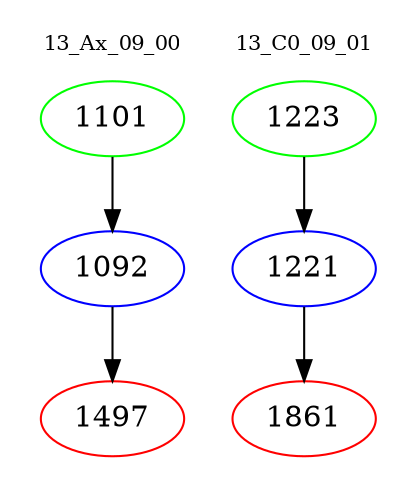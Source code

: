 digraph{
subgraph cluster_0 {
color = white
label = "13_Ax_09_00";
fontsize=10;
T0_1101 [label="1101", color="green"]
T0_1101 -> T0_1092 [color="black"]
T0_1092 [label="1092", color="blue"]
T0_1092 -> T0_1497 [color="black"]
T0_1497 [label="1497", color="red"]
}
subgraph cluster_1 {
color = white
label = "13_C0_09_01";
fontsize=10;
T1_1223 [label="1223", color="green"]
T1_1223 -> T1_1221 [color="black"]
T1_1221 [label="1221", color="blue"]
T1_1221 -> T1_1861 [color="black"]
T1_1861 [label="1861", color="red"]
}
}
